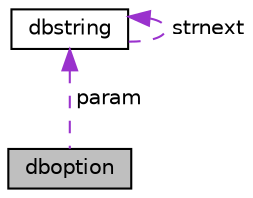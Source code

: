 digraph "dboption"
{
 // LATEX_PDF_SIZE
  edge [fontname="Helvetica",fontsize="10",labelfontname="Helvetica",labelfontsize="10"];
  node [fontname="Helvetica",fontsize="10",shape=record];
  Node1 [label="dboption",height=0.2,width=0.4,color="black", fillcolor="grey75", style="filled", fontcolor="black",tooltip=" "];
  Node2 -> Node1 [dir="back",color="darkorchid3",fontsize="10",style="dashed",label=" param" ,fontname="Helvetica"];
  Node2 [label="dbstring",height=0.2,width=0.4,color="black", fillcolor="white", style="filled",URL="$a01331.html",tooltip=" "];
  Node2 -> Node2 [dir="back",color="darkorchid3",fontsize="10",style="dashed",label=" strnext" ,fontname="Helvetica"];
}
